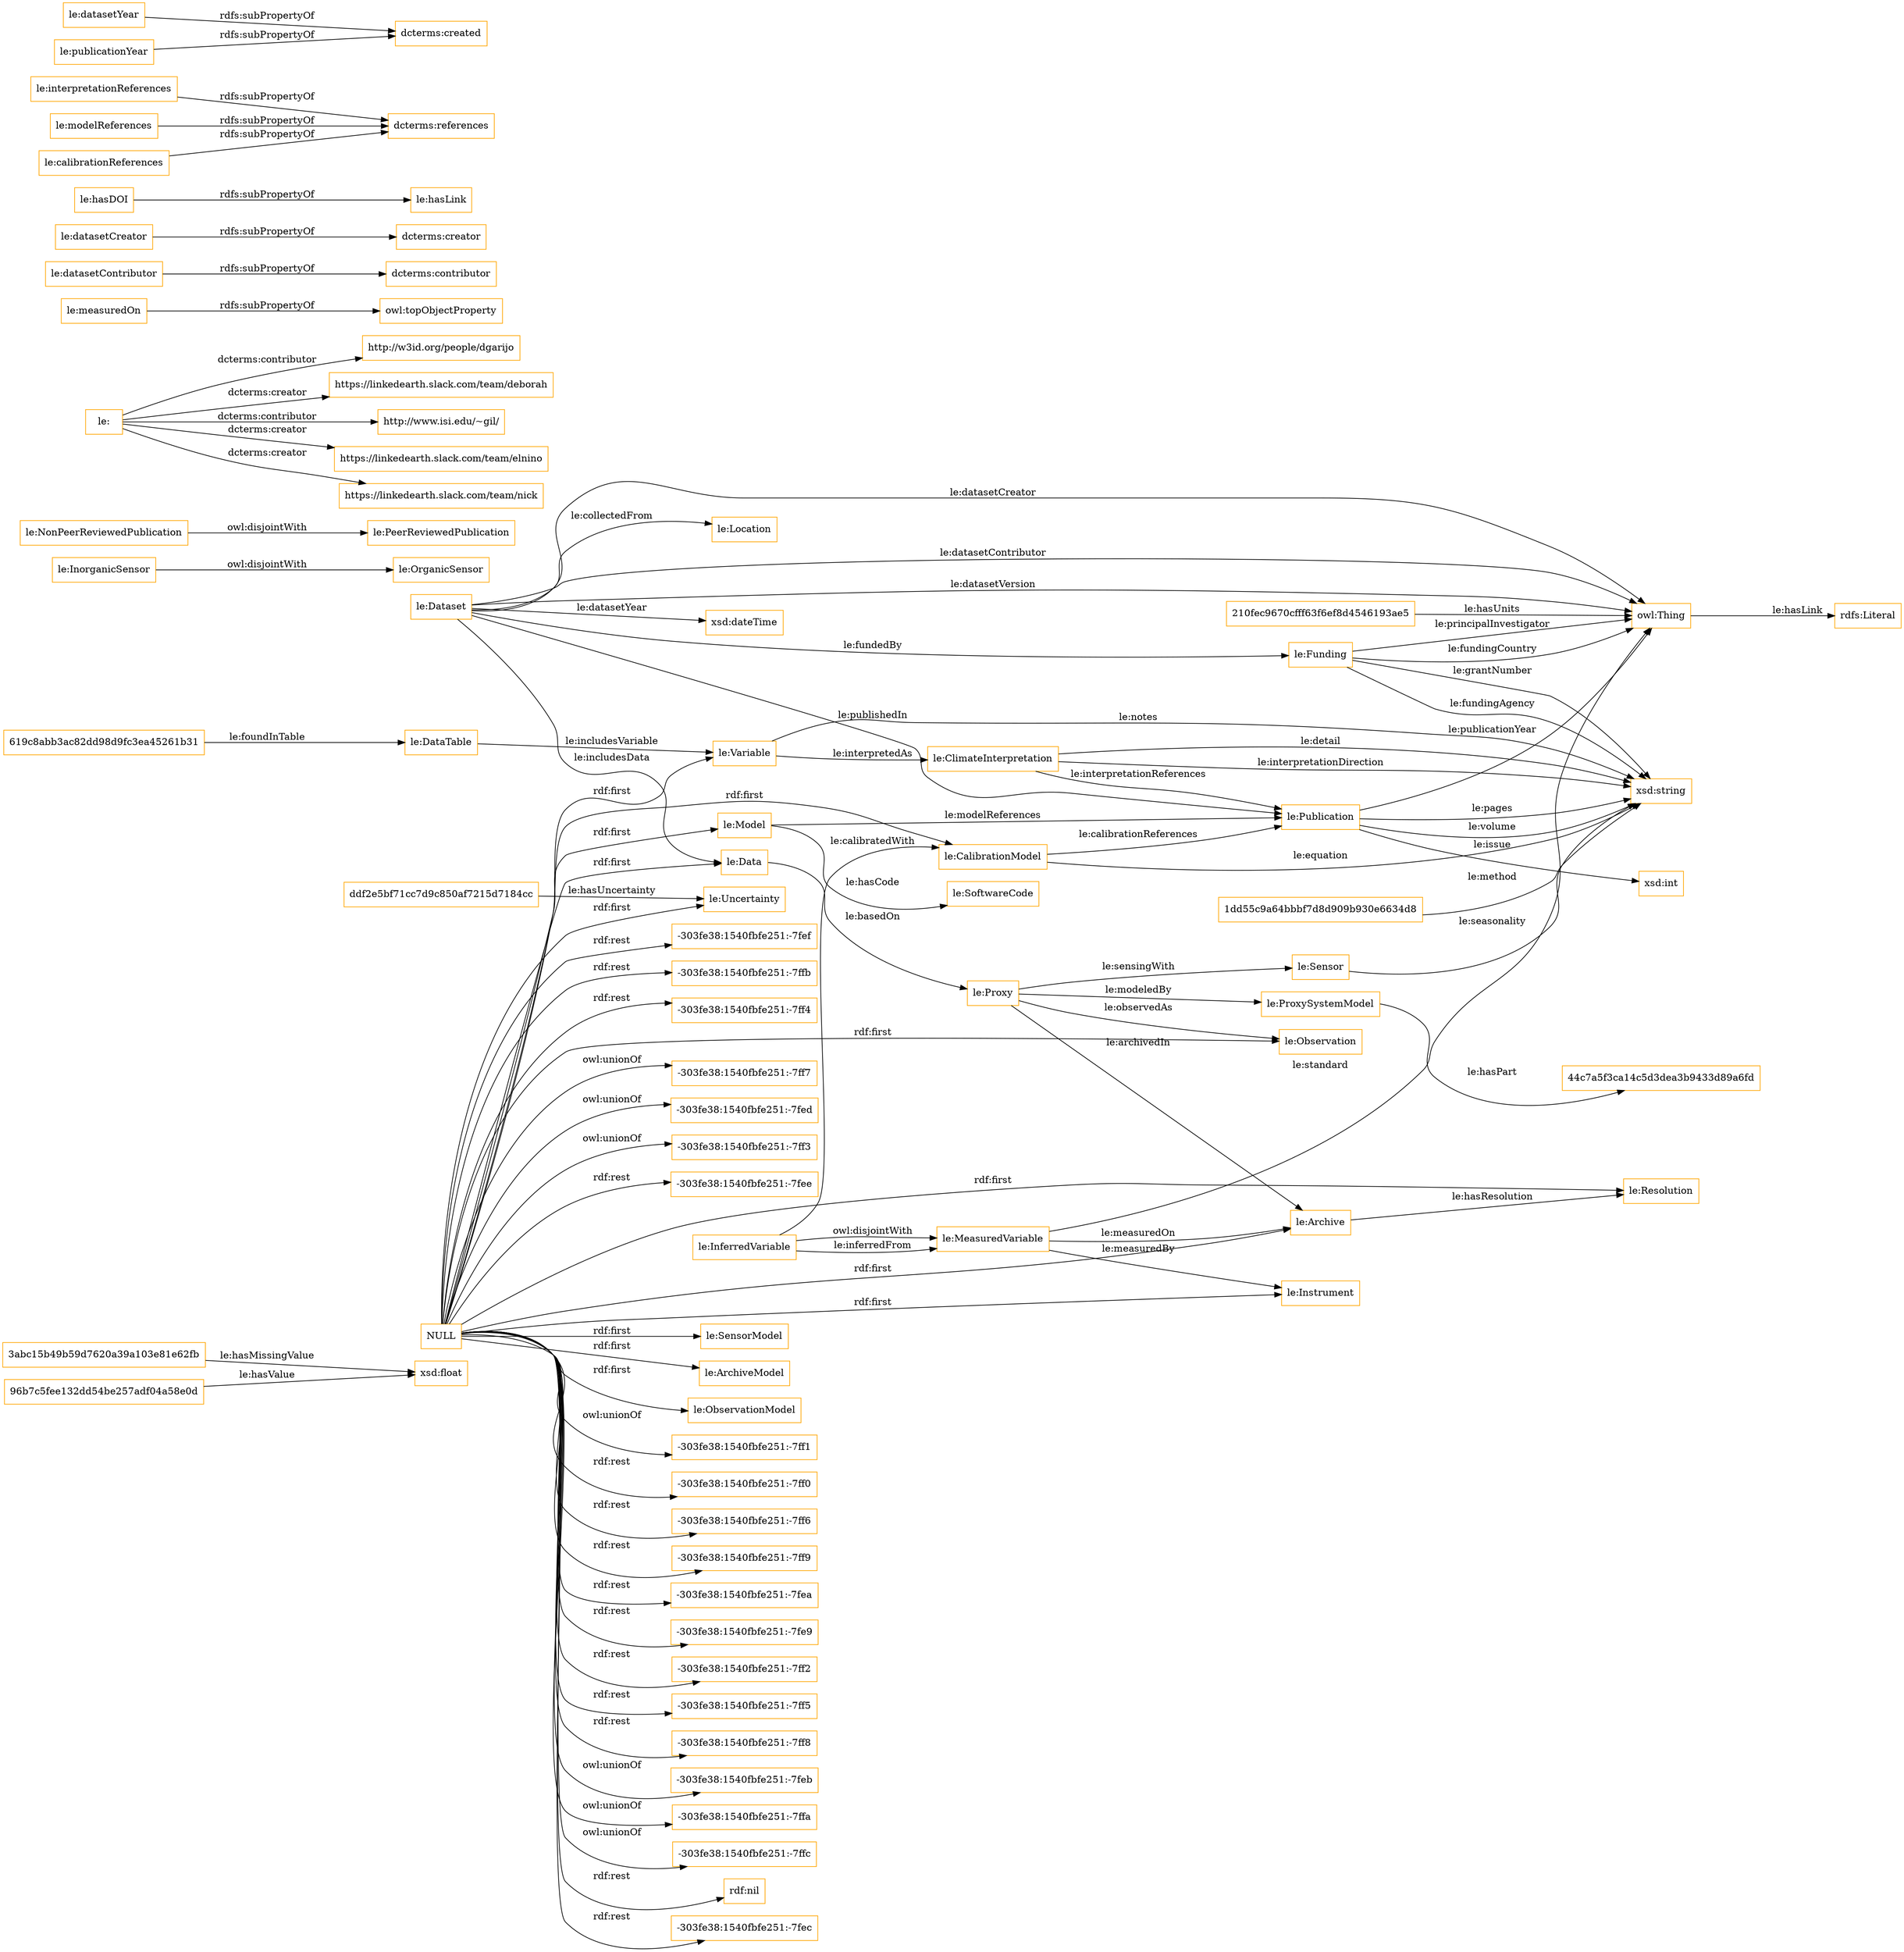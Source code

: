 digraph ar2dtool_diagram { 
rankdir=LR;
size="1501"
node [shape = rectangle, color="orange"]; "3abc15b49b59d7620a39a103e81e62fb" "le:Sensor" "1dd55c9a64bbbf7d8d909b930e6634d8" "le:Funding" "le:Resolution" "le:Dataset" "le:Publication" "ddf2e5bf71cc7d9c850af7215d7184cc" "le:DataTable" "le:Model" "le:Data" "96b7c5fee132dd54be257adf04a58e0d" "le:OrganicSensor" "le:SensorModel" "le:Location" "le:InferredVariable" "le:CalibrationModel" "le:NonPeerReviewedPublication" "le:SoftwareCode" "le:ArchiveModel" "44c7a5f3ca14c5d3dea3b9433d89a6fd" "le:MeasuredVariable" "le:Proxy" "le:ProxySystemModel" "le:Instrument" "le:ObservationModel" "le:Uncertainty" "le:Observation" "le:InorganicSensor" "210fec9670cfff63f6ef8d4546193ae5" "619c8abb3ac82dd98d9fc3ea45261b31" "le:ClimateInterpretation" "le:Variable" "le:Archive" "le:PeerReviewedPublication" ; /*classes style*/
	"le:NonPeerReviewedPublication" -> "le:PeerReviewedPublication" [ label = "owl:disjointWith" ];
	"le:" -> "http://w3id.org/people/dgarijo" [ label = "dcterms:contributor" ];
	"le:" -> "https://linkedearth.slack.com/team/deborah" [ label = "dcterms:creator" ];
	"le:" -> "http://www.isi.edu/~gil/" [ label = "dcterms:contributor" ];
	"le:" -> "https://linkedearth.slack.com/team/elnino" [ label = "dcterms:creator" ];
	"le:" -> "https://linkedearth.slack.com/team/nick" [ label = "dcterms:creator" ];
	"le:measuredOn" -> "owl:topObjectProperty" [ label = "rdfs:subPropertyOf" ];
	"le:datasetContributor" -> "dcterms:contributor" [ label = "rdfs:subPropertyOf" ];
	"le:datasetCreator" -> "dcterms:creator" [ label = "rdfs:subPropertyOf" ];
	"le:hasDOI" -> "le:hasLink" [ label = "rdfs:subPropertyOf" ];
	"le:interpretationReferences" -> "dcterms:references" [ label = "rdfs:subPropertyOf" ];
	"le:modelReferences" -> "dcterms:references" [ label = "rdfs:subPropertyOf" ];
	"le:calibrationReferences" -> "dcterms:references" [ label = "rdfs:subPropertyOf" ];
	"NULL" -> "le:Instrument" [ label = "rdf:first" ];
	"NULL" -> "-303fe38:1540fbfe251:-7ff0" [ label = "rdf:rest" ];
	"NULL" -> "le:SensorModel" [ label = "rdf:first" ];
	"NULL" -> "-303fe38:1540fbfe251:-7ff6" [ label = "rdf:rest" ];
	"NULL" -> "-303fe38:1540fbfe251:-7ff9" [ label = "rdf:rest" ];
	"NULL" -> "le:Archive" [ label = "rdf:first" ];
	"NULL" -> "le:CalibrationModel" [ label = "rdf:first" ];
	"NULL" -> "-303fe38:1540fbfe251:-7fea" [ label = "rdf:rest" ];
	"NULL" -> "le:ObservationModel" [ label = "rdf:first" ];
	"NULL" -> "-303fe38:1540fbfe251:-7fe9" [ label = "rdf:rest" ];
	"NULL" -> "le:Variable" [ label = "rdf:first" ];
	"NULL" -> "-303fe38:1540fbfe251:-7ff2" [ label = "rdf:rest" ];
	"NULL" -> "-303fe38:1540fbfe251:-7ff5" [ label = "rdf:rest" ];
	"NULL" -> "-303fe38:1540fbfe251:-7ff8" [ label = "rdf:rest" ];
	"NULL" -> "-303fe38:1540fbfe251:-7feb" [ label = "owl:unionOf" ];
	"NULL" -> "-303fe38:1540fbfe251:-7ffa" [ label = "owl:unionOf" ];
	"NULL" -> "le:Uncertainty" [ label = "rdf:first" ];
	"NULL" -> "-303fe38:1540fbfe251:-7ffc" [ label = "owl:unionOf" ];
	"NULL" -> "rdf:nil" [ label = "rdf:rest" ];
	"NULL" -> "-303fe38:1540fbfe251:-7fec" [ label = "rdf:rest" ];
	"NULL" -> "-303fe38:1540fbfe251:-7fef" [ label = "rdf:rest" ];
	"NULL" -> "-303fe38:1540fbfe251:-7ffb" [ label = "rdf:rest" ];
	"NULL" -> "-303fe38:1540fbfe251:-7ff4" [ label = "rdf:rest" ];
	"NULL" -> "le:Data" [ label = "rdf:first" ];
	"NULL" -> "-303fe38:1540fbfe251:-7ff7" [ label = "owl:unionOf" ];
	"NULL" -> "-303fe38:1540fbfe251:-7fed" [ label = "owl:unionOf" ];
	"NULL" -> "le:Model" [ label = "rdf:first" ];
	"NULL" -> "le:Observation" [ label = "rdf:first" ];
	"NULL" -> "-303fe38:1540fbfe251:-7ff3" [ label = "owl:unionOf" ];
	"NULL" -> "-303fe38:1540fbfe251:-7fee" [ label = "rdf:rest" ];
	"NULL" -> "-303fe38:1540fbfe251:-7ff1" [ label = "owl:unionOf" ];
	"NULL" -> "le:Resolution" [ label = "rdf:first" ];
	"NULL" -> "le:ArchiveModel" [ label = "rdf:first" ];
	"le:datasetYear" -> "dcterms:created" [ label = "rdfs:subPropertyOf" ];
	"le:publicationYear" -> "dcterms:created" [ label = "rdfs:subPropertyOf" ];
	"le:InferredVariable" -> "le:MeasuredVariable" [ label = "owl:disjointWith" ];
	"le:InorganicSensor" -> "le:OrganicSensor" [ label = "owl:disjointWith" ];
	"le:CalibrationModel" -> "le:Publication" [ label = "le:calibrationReferences" ];
	"le:Dataset" -> "le:Funding" [ label = "le:fundedBy" ];
	"le:Dataset" -> "le:Location" [ label = "le:collectedFrom" ];
	"le:Funding" -> "owl:Thing" [ label = "le:fundingCountry" ];
	"le:Dataset" -> "owl:Thing" [ label = "le:datasetCreator" ];
	"le:Publication" -> "owl:Thing" [ label = "le:publicationYear" ];
	"le:Variable" -> "xsd:string" [ label = "le:notes" ];
	"owl:Thing" -> "rdfs:Literal" [ label = "le:hasLink" ];
	"le:Dataset" -> "owl:Thing" [ label = "le:datasetContributor" ];
	"le:Proxy" -> "le:Archive" [ label = "le:archivedIn" ];
	"le:Funding" -> "xsd:string" [ label = "le:grantNumber" ];
	"1dd55c9a64bbbf7d8d909b930e6634d8" -> "xsd:string" [ label = "le:method" ];
	"le:ProxySystemModel" -> "44c7a5f3ca14c5d3dea3b9433d89a6fd" [ label = "le:hasPart" ];
	"le:Dataset" -> "le:Publication" [ label = "le:publishedIn" ];
	"619c8abb3ac82dd98d9fc3ea45261b31" -> "le:DataTable" [ label = "le:foundInTable" ];
	"le:Publication" -> "xsd:int" [ label = "le:issue" ];
	"le:Funding" -> "owl:Thing" [ label = "le:principalInvestigator" ];
	"le:Dataset" -> "xsd:dateTime" [ label = "le:datasetYear" ];
	"le:DataTable" -> "le:Variable" [ label = "le:includesVariable" ];
	"le:Proxy" -> "le:Observation" [ label = "le:observedAs" ];
	"le:CalibrationModel" -> "xsd:string" [ label = "le:equation" ];
	"le:MeasuredVariable" -> "le:Instrument" [ label = "le:measuredBy" ];
	"le:Funding" -> "xsd:string" [ label = "le:fundingAgency" ];
	"le:Proxy" -> "le:ProxySystemModel" [ label = "le:modeledBy" ];
	"le:Archive" -> "le:Resolution" [ label = "le:hasResolution" ];
	"le:ClimateInterpretation" -> "xsd:string" [ label = "le:interpretationDirection" ];
	"le:Model" -> "le:Publication" [ label = "le:modelReferences" ];
	"le:MeasuredVariable" -> "owl:Thing" [ label = "le:standard" ];
	"le:Publication" -> "xsd:string" [ label = "le:pages" ];
	"ddf2e5bf71cc7d9c850af7215d7184cc" -> "le:Uncertainty" [ label = "le:hasUncertainty" ];
	"le:Sensor" -> "xsd:string" [ label = "le:seasonality" ];
	"le:InferredVariable" -> "le:MeasuredVariable" [ label = "le:inferredFrom" ];
	"210fec9670cfff63f6ef8d4546193ae5" -> "owl:Thing" [ label = "le:hasUnits" ];
	"le:Data" -> "le:Proxy" [ label = "le:basedOn" ];
	"3abc15b49b59d7620a39a103e81e62fb" -> "xsd:float" [ label = "le:hasMissingValue" ];
	"le:Proxy" -> "le:Sensor" [ label = "le:sensingWith" ];
	"le:ClimateInterpretation" -> "xsd:string" [ label = "le:detail" ];
	"le:Publication" -> "xsd:string" [ label = "le:volume" ];
	"le:MeasuredVariable" -> "le:Archive" [ label = "le:measuredOn" ];
	"le:Dataset" -> "le:Data" [ label = "le:includesData" ];
	"le:InferredVariable" -> "le:CalibrationModel" [ label = "le:calibratedWith" ];
	"le:Model" -> "le:SoftwareCode" [ label = "le:hasCode" ];
	"96b7c5fee132dd54be257adf04a58e0d" -> "xsd:float" [ label = "le:hasValue" ];
	"le:Dataset" -> "owl:Thing" [ label = "le:datasetVersion" ];
	"le:ClimateInterpretation" -> "le:Publication" [ label = "le:interpretationReferences" ];
	"le:Variable" -> "le:ClimateInterpretation" [ label = "le:interpretedAs" ];

}
